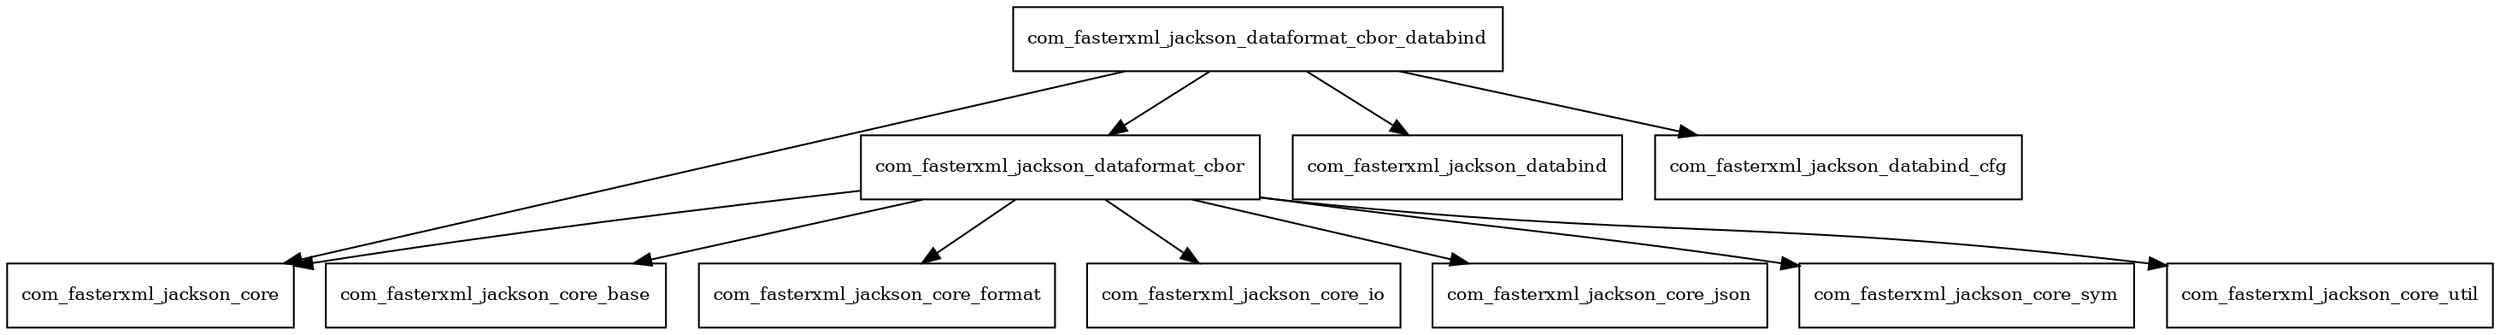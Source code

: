 digraph jackson_dataformat_cbor_2_10_0_pr1_package_dependencies {
  node [shape = box, fontsize=10.0];
  com_fasterxml_jackson_dataformat_cbor -> com_fasterxml_jackson_core;
  com_fasterxml_jackson_dataformat_cbor -> com_fasterxml_jackson_core_base;
  com_fasterxml_jackson_dataformat_cbor -> com_fasterxml_jackson_core_format;
  com_fasterxml_jackson_dataformat_cbor -> com_fasterxml_jackson_core_io;
  com_fasterxml_jackson_dataformat_cbor -> com_fasterxml_jackson_core_json;
  com_fasterxml_jackson_dataformat_cbor -> com_fasterxml_jackson_core_sym;
  com_fasterxml_jackson_dataformat_cbor -> com_fasterxml_jackson_core_util;
  com_fasterxml_jackson_dataformat_cbor_databind -> com_fasterxml_jackson_core;
  com_fasterxml_jackson_dataformat_cbor_databind -> com_fasterxml_jackson_databind;
  com_fasterxml_jackson_dataformat_cbor_databind -> com_fasterxml_jackson_databind_cfg;
  com_fasterxml_jackson_dataformat_cbor_databind -> com_fasterxml_jackson_dataformat_cbor;
}
